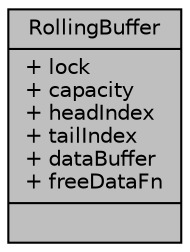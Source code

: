 digraph "RollingBuffer"
{
 // LATEX_PDF_SIZE
  edge [fontname="Helvetica",fontsize="10",labelfontname="Helvetica",labelfontsize="10"];
  node [fontname="Helvetica",fontsize="10",shape=record];
  Node1 [label="{RollingBuffer\n|+ lock\l+ capacity\l+ headIndex\l+ tailIndex\l+ dataBuffer\l+ freeDataFn\l|}",height=0.2,width=0.4,color="black", fillcolor="grey75", style="filled", fontcolor="black",tooltip=" "];
}
